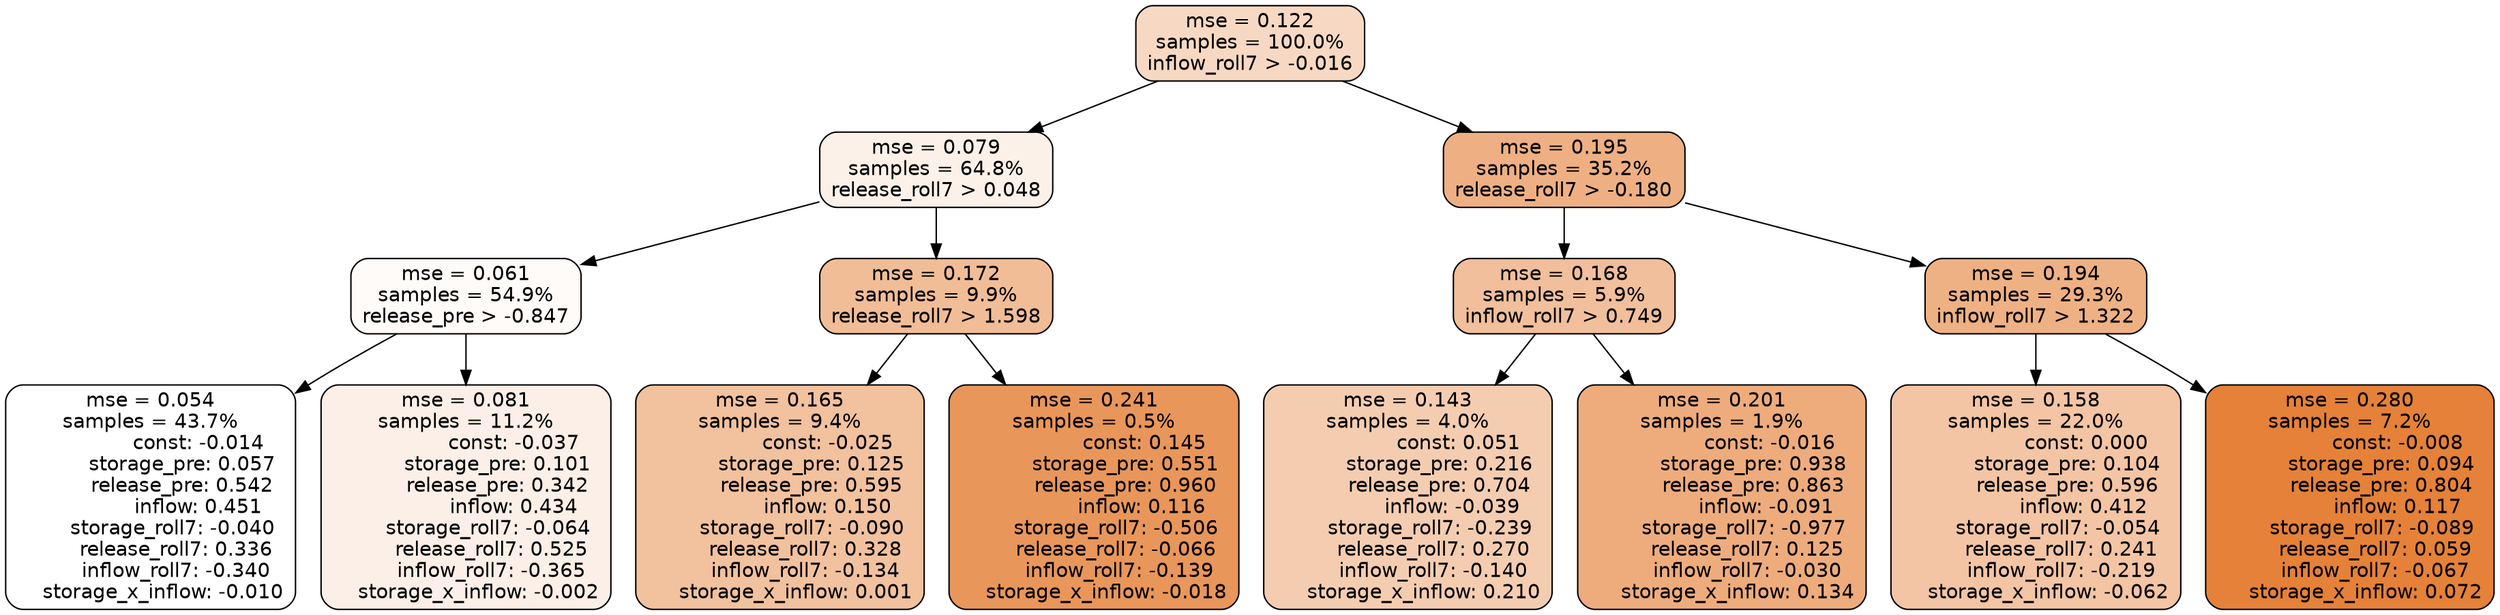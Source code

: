 digraph tree {
node [shape=rectangle, style="filled, rounded", color="black", fontname=helvetica] ;
edge [fontname=helvetica] ;
	"0" [label="mse = 0.122
samples = 100.0%
inflow_roll7 > -0.016", fillcolor="#f7d9c3"]
	"1" [label="mse = 0.079
samples = 64.8%
release_roll7 > 0.048", fillcolor="#fcf1e9"]
	"8" [label="mse = 0.195
samples = 35.2%
release_roll7 > -0.180", fillcolor="#eeb083"]
	"2" [label="mse = 0.061
samples = 54.9%
release_pre > -0.847", fillcolor="#fefbf9"]
	"5" [label="mse = 0.172
samples = 9.9%
release_roll7 > 1.598", fillcolor="#f1bd97"]
	"9" [label="mse = 0.168
samples = 5.9%
inflow_roll7 > 0.749", fillcolor="#f1bf9b"]
	"12" [label="mse = 0.194
samples = 29.3%
inflow_roll7 > 1.322", fillcolor="#eeb184"]
	"4" [label="mse = 0.054
samples = 43.7%
               const: -0.014
          storage_pre: 0.057
          release_pre: 0.542
               inflow: 0.451
       storage_roll7: -0.040
        release_roll7: 0.336
        inflow_roll7: -0.340
    storage_x_inflow: -0.010", fillcolor="#ffffff"]
	"3" [label="mse = 0.081
samples = 11.2%
               const: -0.037
          storage_pre: 0.101
          release_pre: 0.342
               inflow: 0.434
       storage_roll7: -0.064
        release_roll7: 0.525
        inflow_roll7: -0.365
    storage_x_inflow: -0.002", fillcolor="#fbefe7"]
	"6" [label="mse = 0.165
samples = 9.4%
               const: -0.025
          storage_pre: 0.125
          release_pre: 0.595
               inflow: 0.150
       storage_roll7: -0.090
        release_roll7: 0.328
        inflow_roll7: -0.134
     storage_x_inflow: 0.001", fillcolor="#f2c19e"]
	"7" [label="mse = 0.241
samples = 0.5%
                const: 0.145
          storage_pre: 0.551
          release_pre: 0.960
               inflow: 0.116
       storage_roll7: -0.506
       release_roll7: -0.066
        inflow_roll7: -0.139
    storage_x_inflow: -0.018", fillcolor="#e9965b"]
	"10" [label="mse = 0.143
samples = 4.0%
                const: 0.051
          storage_pre: 0.216
          release_pre: 0.704
              inflow: -0.039
       storage_roll7: -0.239
        release_roll7: 0.270
        inflow_roll7: -0.140
     storage_x_inflow: 0.210", fillcolor="#f4cdb1"]
	"11" [label="mse = 0.201
samples = 1.9%
               const: -0.016
          storage_pre: 0.938
          release_pre: 0.863
              inflow: -0.091
       storage_roll7: -0.977
        release_roll7: 0.125
        inflow_roll7: -0.030
     storage_x_inflow: 0.134", fillcolor="#eeac7d"]
	"13" [label="mse = 0.158
samples = 22.0%
                const: 0.000
          storage_pre: 0.104
          release_pre: 0.596
               inflow: 0.412
       storage_roll7: -0.054
        release_roll7: 0.241
        inflow_roll7: -0.219
    storage_x_inflow: -0.062", fillcolor="#f3c5a4"]
	"14" [label="mse = 0.280
samples = 7.2%
               const: -0.008
          storage_pre: 0.094
          release_pre: 0.804
               inflow: 0.117
       storage_roll7: -0.089
        release_roll7: 0.059
        inflow_roll7: -0.067
     storage_x_inflow: 0.072", fillcolor="#e58139"]

	"0" -> "1"
	"0" -> "8"
	"1" -> "2"
	"1" -> "5"
	"8" -> "9"
	"8" -> "12"
	"2" -> "3"
	"2" -> "4"
	"5" -> "6"
	"5" -> "7"
	"9" -> "10"
	"9" -> "11"
	"12" -> "13"
	"12" -> "14"
}